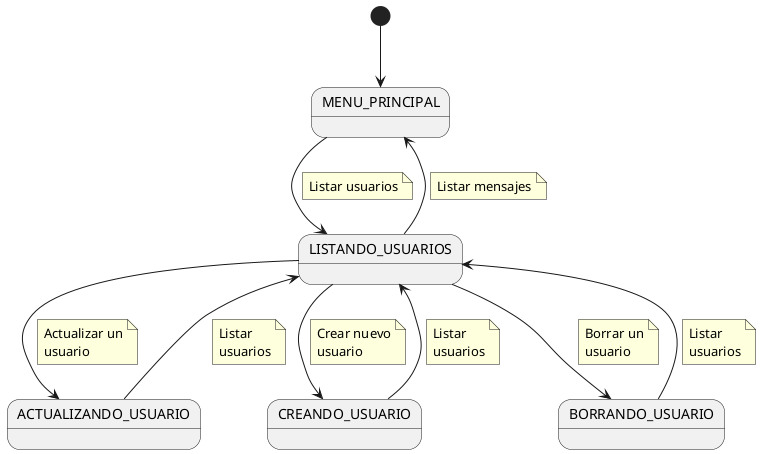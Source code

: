 @startuml
state "MENU_PRINCIPAL" as MenuPrincipal
state "LISTANDO_USUARIOS" as Usuarios
state "ACTUALIZANDO_USUARIO" as ActualizandoUsuario
state "CREANDO_USUARIO" as CreandoUsuario
state "BORRANDO_USUARIO" as BorrandoUsuario

[*] --> MenuPrincipal

MenuPrincipal --> Usuarios
    note on link
        Listar usuarios
    end note

Usuarios --> CreandoUsuario
    note on link
        Crear nuevo
        usuario
    end note

CreandoUsuario --> Usuarios
    note on link
        Listar
        usuarios
    end note

Usuarios --> ActualizandoUsuario
    note on link
        Actualizar un
        usuario
    end note

ActualizandoUsuario --> Usuarios
    note on link
        Listar
        usuarios
    end note

Usuarios --> BorrandoUsuario
    note on link
        Borrar un
        usuario
    end note

BorrandoUsuario --> Usuarios
    note on link
        Listar
        usuarios
    end note

Usuarios --> MenuPrincipal
    note on link
        Listar mensajes
    end note
@enduml